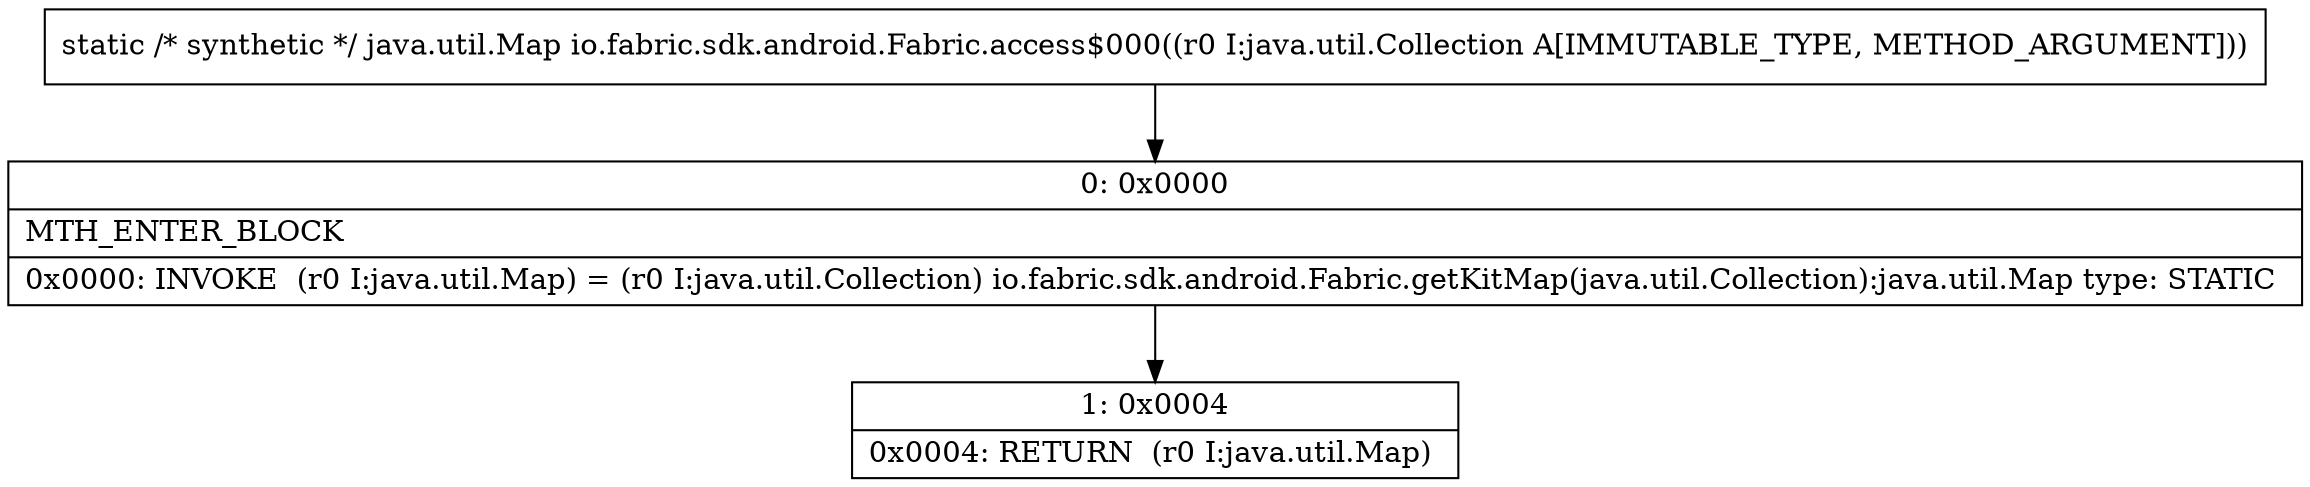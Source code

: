 digraph "CFG forio.fabric.sdk.android.Fabric.access$000(Ljava\/util\/Collection;)Ljava\/util\/Map;" {
Node_0 [shape=record,label="{0\:\ 0x0000|MTH_ENTER_BLOCK\l|0x0000: INVOKE  (r0 I:java.util.Map) = (r0 I:java.util.Collection) io.fabric.sdk.android.Fabric.getKitMap(java.util.Collection):java.util.Map type: STATIC \l}"];
Node_1 [shape=record,label="{1\:\ 0x0004|0x0004: RETURN  (r0 I:java.util.Map) \l}"];
MethodNode[shape=record,label="{static \/* synthetic *\/ java.util.Map io.fabric.sdk.android.Fabric.access$000((r0 I:java.util.Collection A[IMMUTABLE_TYPE, METHOD_ARGUMENT])) }"];
MethodNode -> Node_0;
Node_0 -> Node_1;
}

